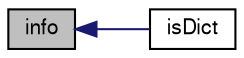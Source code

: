 digraph "info"
{
  bgcolor="transparent";
  edge [fontname="FreeSans",fontsize="10",labelfontname="FreeSans",labelfontsize="10"];
  node [fontname="FreeSans",fontsize="10",shape=record];
  rankdir="LR";
  Node1407 [label="info",height=0.2,width=0.4,color="black", fillcolor="grey75", style="filled", fontcolor="black"];
  Node1407 -> Node1408 [dir="back",color="midnightblue",fontsize="10",style="solid",fontname="FreeSans"];
  Node1408 [label="isDict",height=0.2,width=0.4,color="black",URL="$a26018.html#a1bafe3f41122b37f558b69ef3c89a3f3",tooltip="Return true because this entry is a dictionary. "];
}
